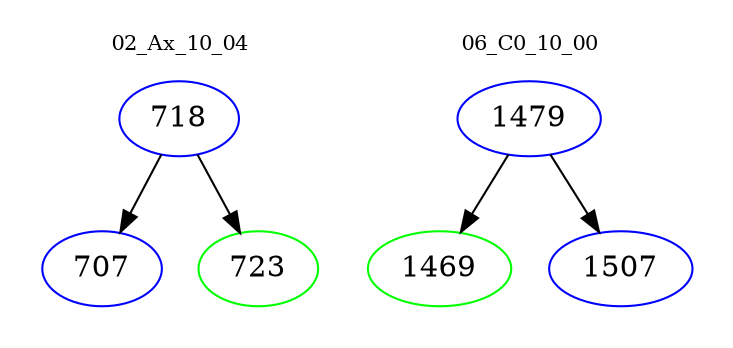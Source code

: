 digraph{
subgraph cluster_0 {
color = white
label = "02_Ax_10_04";
fontsize=10;
T0_718 [label="718", color="blue"]
T0_718 -> T0_707 [color="black"]
T0_707 [label="707", color="blue"]
T0_718 -> T0_723 [color="black"]
T0_723 [label="723", color="green"]
}
subgraph cluster_1 {
color = white
label = "06_C0_10_00";
fontsize=10;
T1_1479 [label="1479", color="blue"]
T1_1479 -> T1_1469 [color="black"]
T1_1469 [label="1469", color="green"]
T1_1479 -> T1_1507 [color="black"]
T1_1507 [label="1507", color="blue"]
}
}
